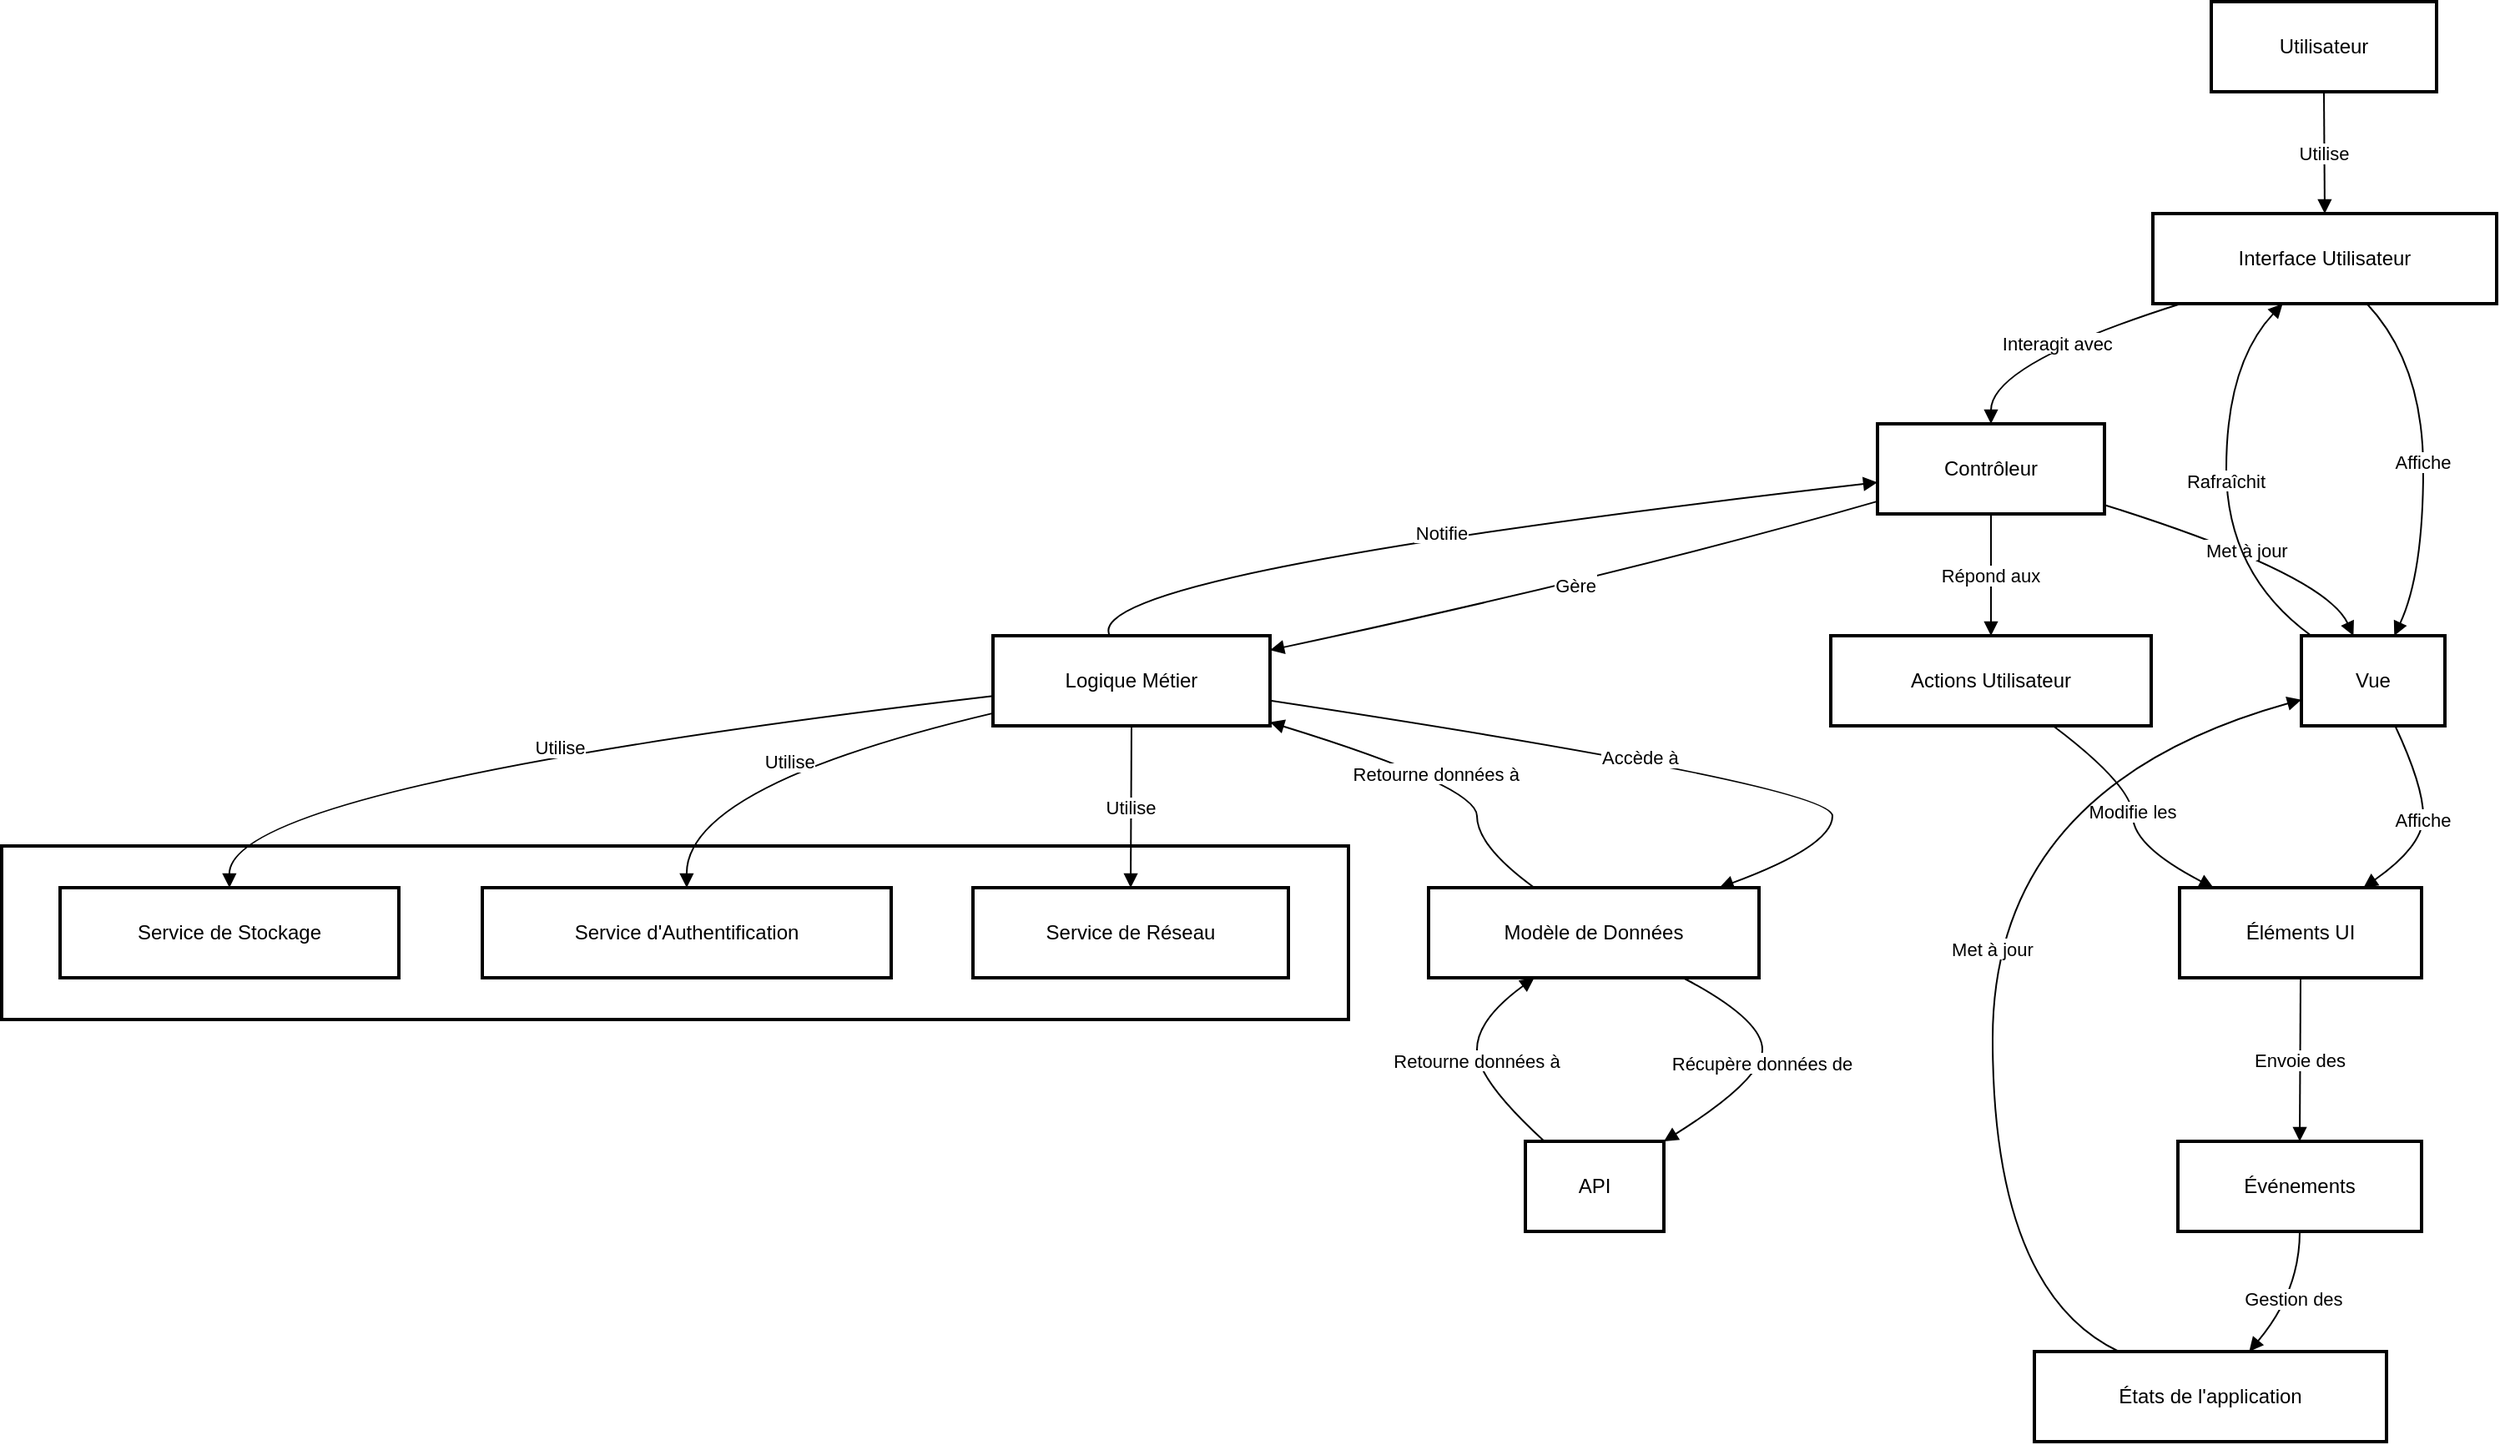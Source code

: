<mxfile version="26.3.0">
  <diagram name="Page-1" id="QxyklWb0f4DbiKdxXagI">
    <mxGraphModel>
      <root>
        <mxCell id="0" />
        <mxCell id="1" parent="0" />
        <mxCell id="2" value="Services" style="whiteSpace=wrap;strokeWidth=2;" vertex="1" parent="1">
          <mxGeometry x="8" y="514" width="807" height="104" as="geometry" />
        </mxCell>
        <mxCell id="3" value="Utilisateur" style="whiteSpace=wrap;strokeWidth=2;" vertex="1" parent="1">
          <mxGeometry x="1332" y="8" width="135" height="54" as="geometry" />
        </mxCell>
        <mxCell id="4" value="Interface Utilisateur" style="whiteSpace=wrap;strokeWidth=2;" vertex="1" parent="1">
          <mxGeometry x="1297" y="135" width="206" height="54" as="geometry" />
        </mxCell>
        <mxCell id="5" value="Vue" style="whiteSpace=wrap;strokeWidth=2;" vertex="1" parent="1">
          <mxGeometry x="1386" y="388" width="86" height="54" as="geometry" />
        </mxCell>
        <mxCell id="6" value="Contrôleur" style="whiteSpace=wrap;strokeWidth=2;" vertex="1" parent="1">
          <mxGeometry x="1132" y="261" width="136" height="54" as="geometry" />
        </mxCell>
        <mxCell id="7" value="Logique Métier" style="whiteSpace=wrap;strokeWidth=2;" vertex="1" parent="1">
          <mxGeometry x="602" y="388" width="166" height="54" as="geometry" />
        </mxCell>
        <mxCell id="8" value="Modèle de Données" style="whiteSpace=wrap;strokeWidth=2;" vertex="1" parent="1">
          <mxGeometry x="863" y="539" width="198" height="54" as="geometry" />
        </mxCell>
        <mxCell id="9" value="API" style="whiteSpace=wrap;strokeWidth=2;" vertex="1" parent="1">
          <mxGeometry x="921" y="691" width="83" height="54" as="geometry" />
        </mxCell>
        <mxCell id="10" value="Éléments UI" style="whiteSpace=wrap;strokeWidth=2;" vertex="1" parent="1">
          <mxGeometry x="1313" y="539" width="145" height="54" as="geometry" />
        </mxCell>
        <mxCell id="11" value="Actions Utilisateur" style="whiteSpace=wrap;strokeWidth=2;" vertex="1" parent="1">
          <mxGeometry x="1104" y="388" width="192" height="54" as="geometry" />
        </mxCell>
        <mxCell id="12" value="Événements" style="whiteSpace=wrap;strokeWidth=2;" vertex="1" parent="1">
          <mxGeometry x="1312" y="691" width="146" height="54" as="geometry" />
        </mxCell>
        <mxCell id="13" value="États de l&#39;application" style="whiteSpace=wrap;strokeWidth=2;" vertex="1" parent="1">
          <mxGeometry x="1226" y="817" width="211" height="54" as="geometry" />
        </mxCell>
        <mxCell id="14" value="Service de Stockage" style="whiteSpace=wrap;strokeWidth=2;" vertex="1" parent="1">
          <mxGeometry x="43" y="539" width="203" height="54" as="geometry" />
        </mxCell>
        <mxCell id="15" value="Service d&#39;Authentification" style="whiteSpace=wrap;strokeWidth=2;" vertex="1" parent="1">
          <mxGeometry x="296" y="539" width="245" height="54" as="geometry" />
        </mxCell>
        <mxCell id="16" value="Service de Réseau" style="whiteSpace=wrap;strokeWidth=2;" vertex="1" parent="1">
          <mxGeometry x="590" y="539" width="189" height="54" as="geometry" />
        </mxCell>
        <mxCell id="17" value="Utilise" style="curved=1;startArrow=none;endArrow=block;exitX=0.5;exitY=1;entryX=0.5;entryY=-0.01;" edge="1" parent="1" source="3" target="4">
          <mxGeometry relative="1" as="geometry">
            <Array as="points" />
          </mxGeometry>
        </mxCell>
        <mxCell id="18" value="Affiche" style="curved=1;startArrow=none;endArrow=block;exitX=0.62;exitY=0.99;entryX=0.65;entryY=-0.01;" edge="1" parent="1" source="4" target="5">
          <mxGeometry relative="1" as="geometry">
            <Array as="points">
              <mxPoint x="1459" y="225" />
              <mxPoint x="1459" y="351" />
            </Array>
          </mxGeometry>
        </mxCell>
        <mxCell id="19" value="Interagit avec" style="curved=1;startArrow=none;endArrow=block;exitX=0.09;exitY=0.99;entryX=0.5;entryY=0;" edge="1" parent="1" source="4" target="6">
          <mxGeometry relative="1" as="geometry">
            <Array as="points">
              <mxPoint x="1200" y="225" />
            </Array>
          </mxGeometry>
        </mxCell>
        <mxCell id="20" value="Gère" style="curved=1;startArrow=none;endArrow=block;exitX=0;exitY=0.86;entryX=1;entryY=0.16;" edge="1" parent="1" source="6" target="7">
          <mxGeometry relative="1" as="geometry">
            <Array as="points">
              <mxPoint x="981" y="351" />
            </Array>
          </mxGeometry>
        </mxCell>
        <mxCell id="21" value="Accède à" style="curved=1;startArrow=none;endArrow=block;exitX=1;exitY=0.72;entryX=0.88;entryY=0;" edge="1" parent="1" source="7" target="8">
          <mxGeometry relative="1" as="geometry">
            <Array as="points">
              <mxPoint x="1105" y="478" />
              <mxPoint x="1105" y="514" />
            </Array>
          </mxGeometry>
        </mxCell>
        <mxCell id="22" value="Récupère données de" style="curved=1;startArrow=none;endArrow=block;exitX=0.77;exitY=1;entryX=0.99;entryY=0.01;" edge="1" parent="1" source="8" target="9">
          <mxGeometry relative="1" as="geometry">
            <Array as="points">
              <mxPoint x="1063" y="618" />
              <mxPoint x="1063" y="654" />
            </Array>
          </mxGeometry>
        </mxCell>
        <mxCell id="23" value="Retourne données à" style="curved=1;startArrow=none;endArrow=block;exitX=0.13;exitY=-0.01;entryX=0.32;entryY=1;" edge="1" parent="1" source="9" target="8">
          <mxGeometry relative="1" as="geometry">
            <Array as="points">
              <mxPoint x="892" y="654" />
              <mxPoint x="892" y="618" />
            </Array>
          </mxGeometry>
        </mxCell>
        <mxCell id="24" value="Retourne données à" style="curved=1;startArrow=none;endArrow=block;exitX=0.32;exitY=0;entryX=1;entryY=0.96;" edge="1" parent="1" source="8" target="7">
          <mxGeometry relative="1" as="geometry">
            <Array as="points">
              <mxPoint x="892" y="514" />
              <mxPoint x="892" y="478" />
            </Array>
          </mxGeometry>
        </mxCell>
        <mxCell id="25" value="Notifie" style="curved=1;startArrow=none;endArrow=block;exitX=0.42;exitY=-0.01;entryX=0;entryY=0.65;" edge="1" parent="1" source="7" target="6">
          <mxGeometry relative="1" as="geometry">
            <Array as="points">
              <mxPoint x="652" y="351" />
            </Array>
          </mxGeometry>
        </mxCell>
        <mxCell id="26" value="Met à jour" style="curved=1;startArrow=none;endArrow=block;exitX=1;exitY=0.9;entryX=0.36;entryY=-0.01;" edge="1" parent="1" source="6" target="5">
          <mxGeometry relative="1" as="geometry">
            <Array as="points">
              <mxPoint x="1400" y="351" />
            </Array>
          </mxGeometry>
        </mxCell>
        <mxCell id="27" value="Affiche" style="curved=1;startArrow=none;endArrow=block;exitX=0.65;exitY=0.99;entryX=0.76;entryY=0;" edge="1" parent="1" source="5" target="10">
          <mxGeometry relative="1" as="geometry">
            <Array as="points">
              <mxPoint x="1459" y="478" />
              <mxPoint x="1459" y="514" />
            </Array>
          </mxGeometry>
        </mxCell>
        <mxCell id="28" value="Répond aux" style="curved=1;startArrow=none;endArrow=block;exitX=0.5;exitY=1;entryX=0.5;entryY=-0.01;" edge="1" parent="1" source="6" target="11">
          <mxGeometry relative="1" as="geometry">
            <Array as="points" />
          </mxGeometry>
        </mxCell>
        <mxCell id="29" value="Modifie les" style="curved=1;startArrow=none;endArrow=block;exitX=0.69;exitY=0.99;entryX=0.14;entryY=0;" edge="1" parent="1" source="11" target="10">
          <mxGeometry relative="1" as="geometry">
            <Array as="points">
              <mxPoint x="1285" y="478" />
              <mxPoint x="1285" y="514" />
            </Array>
          </mxGeometry>
        </mxCell>
        <mxCell id="30" value="Envoie des" style="curved=1;startArrow=none;endArrow=block;exitX=0.5;exitY=1;entryX=0.5;entryY=-0.01;" edge="1" parent="1" source="10" target="12">
          <mxGeometry relative="1" as="geometry">
            <Array as="points" />
          </mxGeometry>
        </mxCell>
        <mxCell id="31" value="Gestion des" style="curved=1;startArrow=none;endArrow=block;exitX=0.5;exitY=0.99;entryX=0.61;entryY=0;" edge="1" parent="1" source="12" target="13">
          <mxGeometry relative="1" as="geometry">
            <Array as="points">
              <mxPoint x="1385" y="781" />
            </Array>
          </mxGeometry>
        </mxCell>
        <mxCell id="32" value="Met à jour" style="curved=1;startArrow=none;endArrow=block;exitX=0.24;exitY=0;entryX=0;entryY=0.71;" edge="1" parent="1" source="13" target="5">
          <mxGeometry relative="1" as="geometry">
            <Array as="points">
              <mxPoint x="1201" y="781" />
              <mxPoint x="1201" y="478" />
            </Array>
          </mxGeometry>
        </mxCell>
        <mxCell id="33" value="Rafraîchit" style="curved=1;startArrow=none;endArrow=block;exitX=0.06;exitY=-0.01;entryX=0.38;entryY=0.99;" edge="1" parent="1" source="5" target="4">
          <mxGeometry relative="1" as="geometry">
            <Array as="points">
              <mxPoint x="1341" y="351" />
              <mxPoint x="1341" y="225" />
            </Array>
          </mxGeometry>
        </mxCell>
        <mxCell id="34" value="Utilise" style="curved=1;startArrow=none;endArrow=block;exitX=0;exitY=0.67;entryX=0.5;entryY=0;" edge="1" parent="1" source="7" target="14">
          <mxGeometry relative="1" as="geometry">
            <Array as="points">
              <mxPoint x="144" y="478" />
            </Array>
          </mxGeometry>
        </mxCell>
        <mxCell id="35" value="Utilise" style="curved=1;startArrow=none;endArrow=block;exitX=0;exitY=0.86;entryX=0.5;entryY=0;" edge="1" parent="1" source="7" target="15">
          <mxGeometry relative="1" as="geometry">
            <Array as="points">
              <mxPoint x="418" y="478" />
            </Array>
          </mxGeometry>
        </mxCell>
        <mxCell id="36" value="Utilise" style="curved=1;startArrow=none;endArrow=block;exitX=0.5;exitY=0.99;entryX=0.5;entryY=0;" edge="1" parent="1" source="7" target="16">
          <mxGeometry relative="1" as="geometry">
            <Array as="points" />
          </mxGeometry>
        </mxCell>
      </root>
    </mxGraphModel>
  </diagram>
</mxfile>
